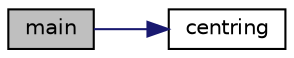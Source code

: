 digraph "main"
{
 // LATEX_PDF_SIZE
  edge [fontname="Helvetica",fontsize="10",labelfontname="Helvetica",labelfontsize="10"];
  node [fontname="Helvetica",fontsize="10",shape=record];
  rankdir="LR";
  Node1 [label="main",height=0.2,width=0.4,color="black", fillcolor="grey75", style="filled", fontcolor="black",tooltip="main функція, викликає функцію centring"];
  Node1 -> Node2 [color="midnightblue",fontsize="10",style="solid",fontname="Helvetica"];
  Node2 [label="centring",height=0.2,width=0.4,color="black", fillcolor="white", style="filled",URL="$remakelab61_8c.html#a571bb466f293d0c546cb24db91bb6c36",tooltip="Функція, що центрує рядок"];
}
